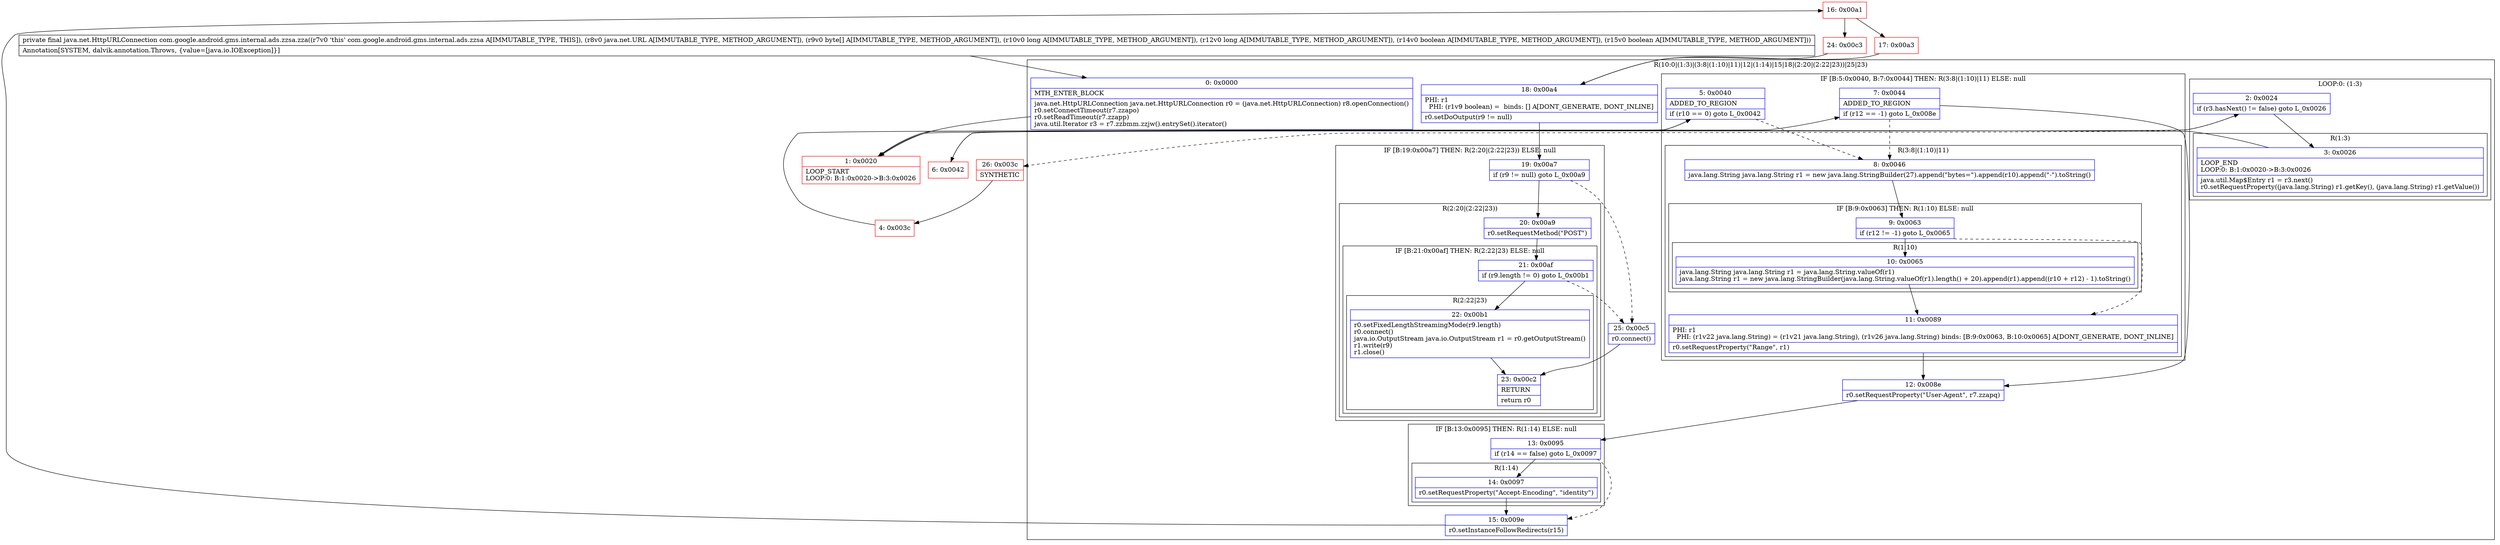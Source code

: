 digraph "CFG forcom.google.android.gms.internal.ads.zzsa.zza(Ljava\/net\/URL;[BJJZZ)Ljava\/net\/HttpURLConnection;" {
subgraph cluster_Region_1255305508 {
label = "R(10:0|(1:3)|(3:8|(1:10)|11)|12|(1:14)|15|18|(2:20|(2:22|23))|25|23)";
node [shape=record,color=blue];
Node_0 [shape=record,label="{0\:\ 0x0000|MTH_ENTER_BLOCK\l|java.net.HttpURLConnection java.net.HttpURLConnection r0 = (java.net.HttpURLConnection) r8.openConnection()\lr0.setConnectTimeout(r7.zzapo)\lr0.setReadTimeout(r7.zzapp)\ljava.util.Iterator r3 = r7.zzbmm.zzjw().entrySet().iterator()\l}"];
subgraph cluster_LoopRegion_1310887909 {
label = "LOOP:0: (1:3)";
node [shape=record,color=blue];
Node_2 [shape=record,label="{2\:\ 0x0024|if (r3.hasNext() != false) goto L_0x0026\l}"];
subgraph cluster_Region_1643831752 {
label = "R(1:3)";
node [shape=record,color=blue];
Node_3 [shape=record,label="{3\:\ 0x0026|LOOP_END\lLOOP:0: B:1:0x0020\-\>B:3:0x0026\l|java.util.Map$Entry r1 = r3.next()\lr0.setRequestProperty((java.lang.String) r1.getKey(), (java.lang.String) r1.getValue())\l}"];
}
}
subgraph cluster_IfRegion_591987687 {
label = "IF [B:5:0x0040, B:7:0x0044] THEN: R(3:8|(1:10)|11) ELSE: null";
node [shape=record,color=blue];
Node_5 [shape=record,label="{5\:\ 0x0040|ADDED_TO_REGION\l|if (r10 == 0) goto L_0x0042\l}"];
Node_7 [shape=record,label="{7\:\ 0x0044|ADDED_TO_REGION\l|if (r12 == \-1) goto L_0x008e\l}"];
subgraph cluster_Region_152958620 {
label = "R(3:8|(1:10)|11)";
node [shape=record,color=blue];
Node_8 [shape=record,label="{8\:\ 0x0046|java.lang.String java.lang.String r1 = new java.lang.StringBuilder(27).append(\"bytes=\").append(r10).append(\"\-\").toString()\l}"];
subgraph cluster_IfRegion_1615326714 {
label = "IF [B:9:0x0063] THEN: R(1:10) ELSE: null";
node [shape=record,color=blue];
Node_9 [shape=record,label="{9\:\ 0x0063|if (r12 != \-1) goto L_0x0065\l}"];
subgraph cluster_Region_546931551 {
label = "R(1:10)";
node [shape=record,color=blue];
Node_10 [shape=record,label="{10\:\ 0x0065|java.lang.String java.lang.String r1 = java.lang.String.valueOf(r1)\ljava.lang.String r1 = new java.lang.StringBuilder(java.lang.String.valueOf(r1).length() + 20).append(r1).append((r10 + r12) \- 1).toString()\l}"];
}
}
Node_11 [shape=record,label="{11\:\ 0x0089|PHI: r1 \l  PHI: (r1v22 java.lang.String) = (r1v21 java.lang.String), (r1v26 java.lang.String) binds: [B:9:0x0063, B:10:0x0065] A[DONT_GENERATE, DONT_INLINE]\l|r0.setRequestProperty(\"Range\", r1)\l}"];
}
}
Node_12 [shape=record,label="{12\:\ 0x008e|r0.setRequestProperty(\"User\-Agent\", r7.zzapq)\l}"];
subgraph cluster_IfRegion_418275912 {
label = "IF [B:13:0x0095] THEN: R(1:14) ELSE: null";
node [shape=record,color=blue];
Node_13 [shape=record,label="{13\:\ 0x0095|if (r14 == false) goto L_0x0097\l}"];
subgraph cluster_Region_689332275 {
label = "R(1:14)";
node [shape=record,color=blue];
Node_14 [shape=record,label="{14\:\ 0x0097|r0.setRequestProperty(\"Accept\-Encoding\", \"identity\")\l}"];
}
}
Node_15 [shape=record,label="{15\:\ 0x009e|r0.setInstanceFollowRedirects(r15)\l}"];
Node_18 [shape=record,label="{18\:\ 0x00a4|PHI: r1 \l  PHI: (r1v9 boolean) =  binds: [] A[DONT_GENERATE, DONT_INLINE]\l|r0.setDoOutput(r9 != null)\l}"];
subgraph cluster_IfRegion_1114217239 {
label = "IF [B:19:0x00a7] THEN: R(2:20|(2:22|23)) ELSE: null";
node [shape=record,color=blue];
Node_19 [shape=record,label="{19\:\ 0x00a7|if (r9 != null) goto L_0x00a9\l}"];
subgraph cluster_Region_1880387428 {
label = "R(2:20|(2:22|23))";
node [shape=record,color=blue];
Node_20 [shape=record,label="{20\:\ 0x00a9|r0.setRequestMethod(\"POST\")\l}"];
subgraph cluster_IfRegion_693431942 {
label = "IF [B:21:0x00af] THEN: R(2:22|23) ELSE: null";
node [shape=record,color=blue];
Node_21 [shape=record,label="{21\:\ 0x00af|if (r9.length != 0) goto L_0x00b1\l}"];
subgraph cluster_Region_1188443151 {
label = "R(2:22|23)";
node [shape=record,color=blue];
Node_22 [shape=record,label="{22\:\ 0x00b1|r0.setFixedLengthStreamingMode(r9.length)\lr0.connect()\ljava.io.OutputStream java.io.OutputStream r1 = r0.getOutputStream()\lr1.write(r9)\lr1.close()\l}"];
Node_23 [shape=record,label="{23\:\ 0x00c2|RETURN\l|return r0\l}"];
}
}
}
}
Node_25 [shape=record,label="{25\:\ 0x00c5|r0.connect()\l}"];
Node_23 [shape=record,label="{23\:\ 0x00c2|RETURN\l|return r0\l}"];
}
Node_1 [shape=record,color=red,label="{1\:\ 0x0020|LOOP_START\lLOOP:0: B:1:0x0020\-\>B:3:0x0026\l}"];
Node_4 [shape=record,color=red,label="{4\:\ 0x003c}"];
Node_6 [shape=record,color=red,label="{6\:\ 0x0042}"];
Node_16 [shape=record,color=red,label="{16\:\ 0x00a1}"];
Node_17 [shape=record,color=red,label="{17\:\ 0x00a3}"];
Node_24 [shape=record,color=red,label="{24\:\ 0x00c3}"];
Node_26 [shape=record,color=red,label="{26\:\ 0x003c|SYNTHETIC\l}"];
MethodNode[shape=record,label="{private final java.net.HttpURLConnection com.google.android.gms.internal.ads.zzsa.zza((r7v0 'this' com.google.android.gms.internal.ads.zzsa A[IMMUTABLE_TYPE, THIS]), (r8v0 java.net.URL A[IMMUTABLE_TYPE, METHOD_ARGUMENT]), (r9v0 byte[] A[IMMUTABLE_TYPE, METHOD_ARGUMENT]), (r10v0 long A[IMMUTABLE_TYPE, METHOD_ARGUMENT]), (r12v0 long A[IMMUTABLE_TYPE, METHOD_ARGUMENT]), (r14v0 boolean A[IMMUTABLE_TYPE, METHOD_ARGUMENT]), (r15v0 boolean A[IMMUTABLE_TYPE, METHOD_ARGUMENT]))  | Annotation[SYSTEM, dalvik.annotation.Throws, \{value=[java.io.IOException]\}]\l}"];
MethodNode -> Node_0;
Node_0 -> Node_1;
Node_2 -> Node_3;
Node_2 -> Node_26[style=dashed];
Node_3 -> Node_1;
Node_5 -> Node_6;
Node_5 -> Node_8[style=dashed];
Node_7 -> Node_8[style=dashed];
Node_7 -> Node_12;
Node_8 -> Node_9;
Node_9 -> Node_10;
Node_9 -> Node_11[style=dashed];
Node_10 -> Node_11;
Node_11 -> Node_12;
Node_12 -> Node_13;
Node_13 -> Node_14;
Node_13 -> Node_15[style=dashed];
Node_14 -> Node_15;
Node_15 -> Node_16;
Node_18 -> Node_19;
Node_19 -> Node_20;
Node_19 -> Node_25[style=dashed];
Node_20 -> Node_21;
Node_21 -> Node_22;
Node_21 -> Node_25[style=dashed];
Node_22 -> Node_23;
Node_25 -> Node_23;
Node_1 -> Node_2;
Node_4 -> Node_5;
Node_6 -> Node_7;
Node_16 -> Node_17;
Node_16 -> Node_24;
Node_17 -> Node_18;
Node_24 -> Node_18;
Node_26 -> Node_4;
}

